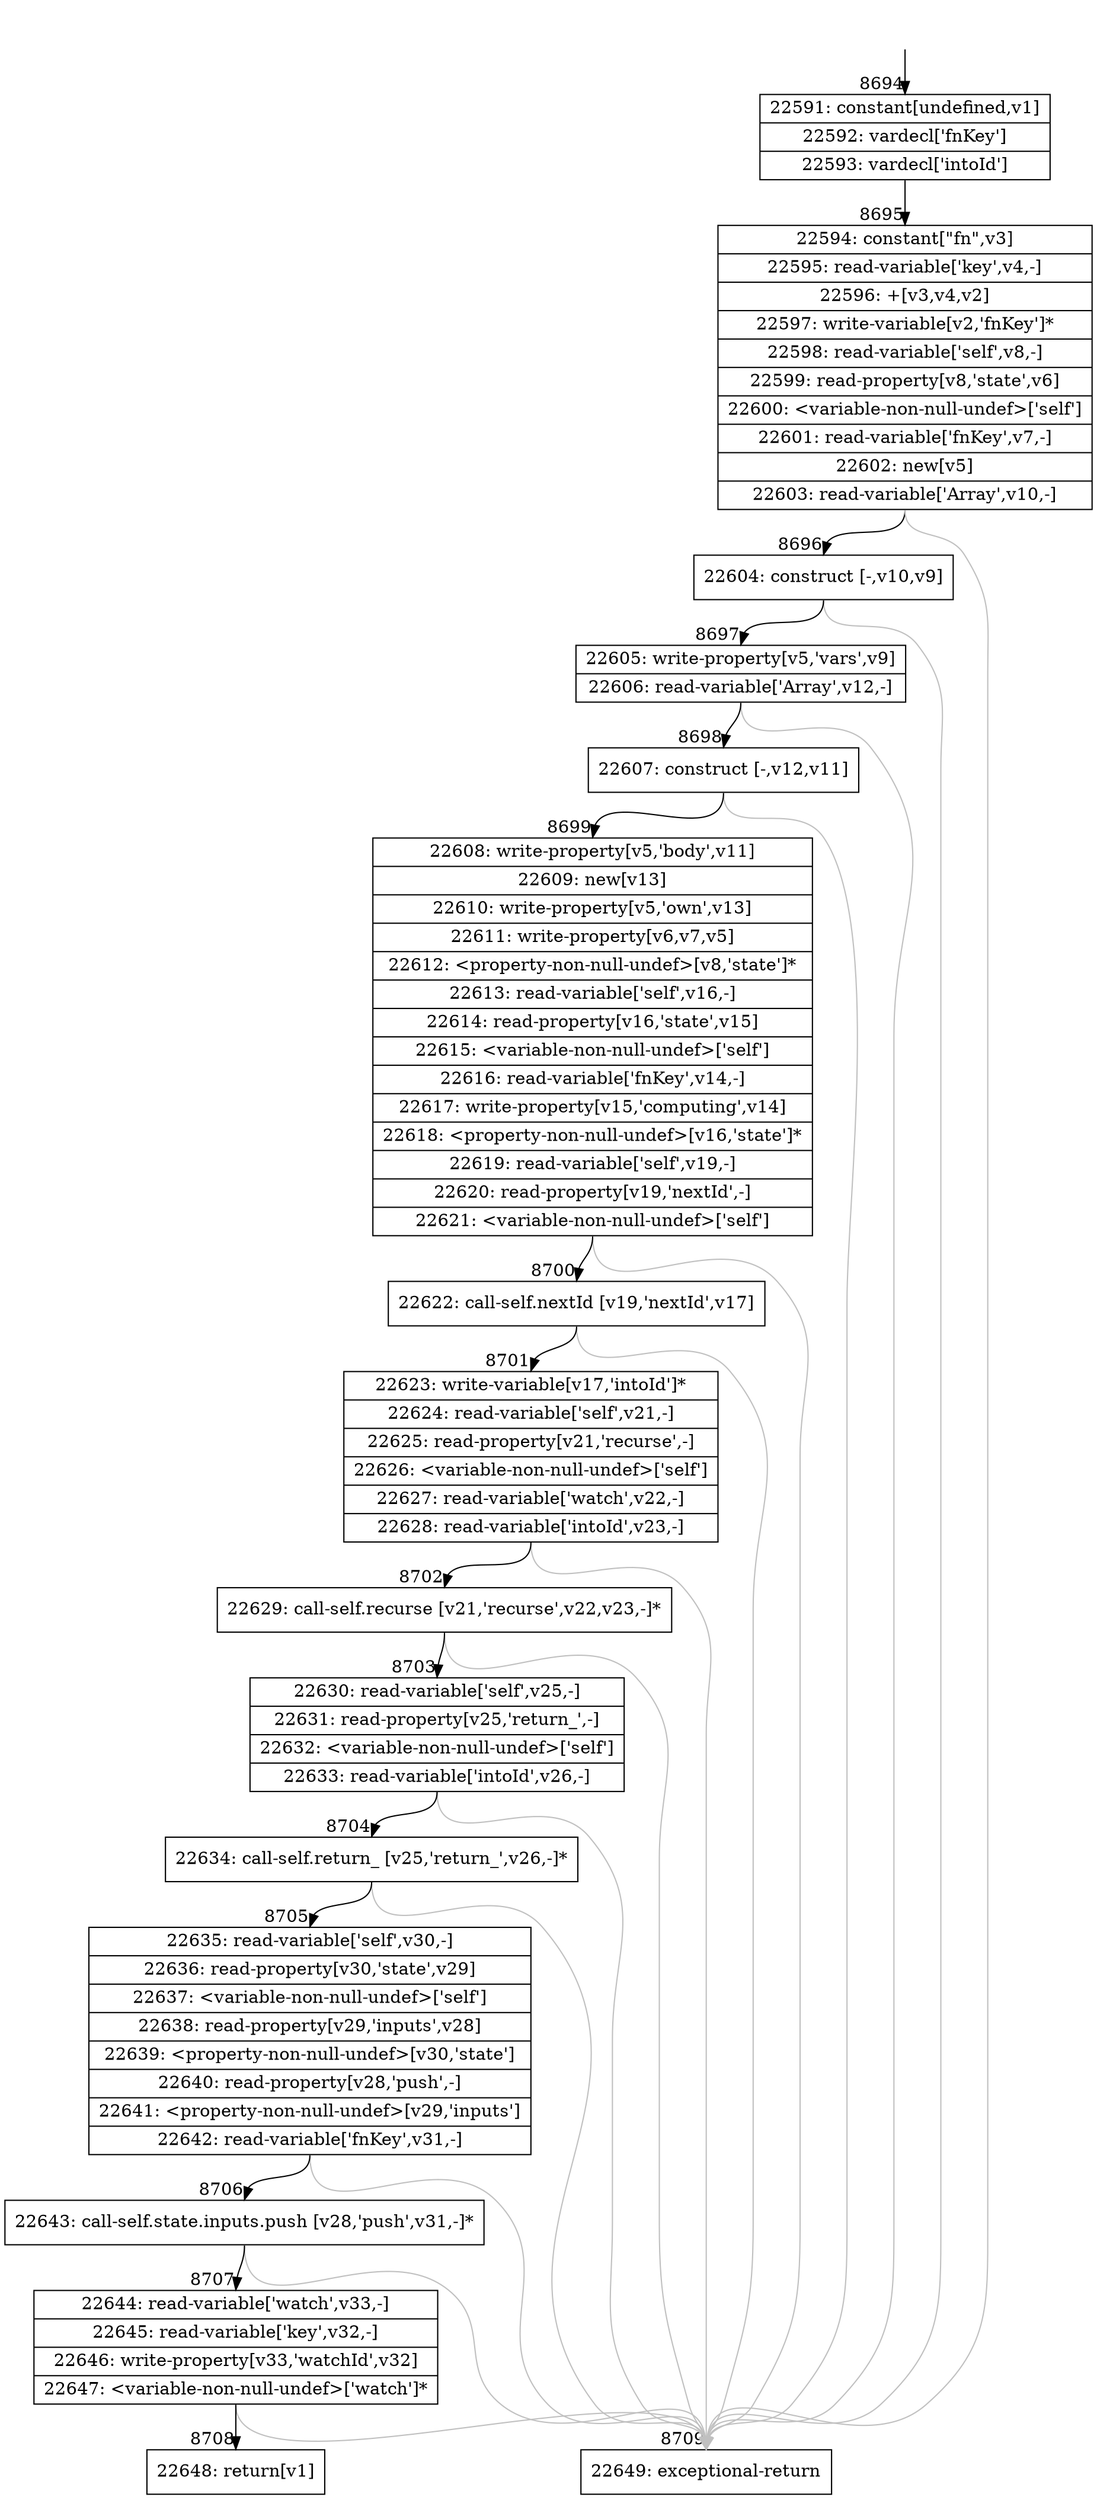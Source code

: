 digraph {
rankdir="TD"
BB_entry639[shape=none,label=""];
BB_entry639 -> BB8694 [tailport=s, headport=n, headlabel="    8694"]
BB8694 [shape=record label="{22591: constant[undefined,v1]|22592: vardecl['fnKey']|22593: vardecl['intoId']}" ] 
BB8694 -> BB8695 [tailport=s, headport=n, headlabel="      8695"]
BB8695 [shape=record label="{22594: constant[\"fn\",v3]|22595: read-variable['key',v4,-]|22596: +[v3,v4,v2]|22597: write-variable[v2,'fnKey']*|22598: read-variable['self',v8,-]|22599: read-property[v8,'state',v6]|22600: \<variable-non-null-undef\>['self']|22601: read-variable['fnKey',v7,-]|22602: new[v5]|22603: read-variable['Array',v10,-]}" ] 
BB8695 -> BB8696 [tailport=s, headport=n, headlabel="      8696"]
BB8695 -> BB8709 [tailport=s, headport=n, color=gray, headlabel="      8709"]
BB8696 [shape=record label="{22604: construct [-,v10,v9]}" ] 
BB8696 -> BB8697 [tailport=s, headport=n, headlabel="      8697"]
BB8696 -> BB8709 [tailport=s, headport=n, color=gray]
BB8697 [shape=record label="{22605: write-property[v5,'vars',v9]|22606: read-variable['Array',v12,-]}" ] 
BB8697 -> BB8698 [tailport=s, headport=n, headlabel="      8698"]
BB8697 -> BB8709 [tailport=s, headport=n, color=gray]
BB8698 [shape=record label="{22607: construct [-,v12,v11]}" ] 
BB8698 -> BB8699 [tailport=s, headport=n, headlabel="      8699"]
BB8698 -> BB8709 [tailport=s, headport=n, color=gray]
BB8699 [shape=record label="{22608: write-property[v5,'body',v11]|22609: new[v13]|22610: write-property[v5,'own',v13]|22611: write-property[v6,v7,v5]|22612: \<property-non-null-undef\>[v8,'state']*|22613: read-variable['self',v16,-]|22614: read-property[v16,'state',v15]|22615: \<variable-non-null-undef\>['self']|22616: read-variable['fnKey',v14,-]|22617: write-property[v15,'computing',v14]|22618: \<property-non-null-undef\>[v16,'state']*|22619: read-variable['self',v19,-]|22620: read-property[v19,'nextId',-]|22621: \<variable-non-null-undef\>['self']}" ] 
BB8699 -> BB8700 [tailport=s, headport=n, headlabel="      8700"]
BB8699 -> BB8709 [tailport=s, headport=n, color=gray]
BB8700 [shape=record label="{22622: call-self.nextId [v19,'nextId',v17]}" ] 
BB8700 -> BB8701 [tailport=s, headport=n, headlabel="      8701"]
BB8700 -> BB8709 [tailport=s, headport=n, color=gray]
BB8701 [shape=record label="{22623: write-variable[v17,'intoId']*|22624: read-variable['self',v21,-]|22625: read-property[v21,'recurse',-]|22626: \<variable-non-null-undef\>['self']|22627: read-variable['watch',v22,-]|22628: read-variable['intoId',v23,-]}" ] 
BB8701 -> BB8702 [tailport=s, headport=n, headlabel="      8702"]
BB8701 -> BB8709 [tailport=s, headport=n, color=gray]
BB8702 [shape=record label="{22629: call-self.recurse [v21,'recurse',v22,v23,-]*}" ] 
BB8702 -> BB8703 [tailport=s, headport=n, headlabel="      8703"]
BB8702 -> BB8709 [tailport=s, headport=n, color=gray]
BB8703 [shape=record label="{22630: read-variable['self',v25,-]|22631: read-property[v25,'return_',-]|22632: \<variable-non-null-undef\>['self']|22633: read-variable['intoId',v26,-]}" ] 
BB8703 -> BB8704 [tailport=s, headport=n, headlabel="      8704"]
BB8703 -> BB8709 [tailport=s, headport=n, color=gray]
BB8704 [shape=record label="{22634: call-self.return_ [v25,'return_',v26,-]*}" ] 
BB8704 -> BB8705 [tailport=s, headport=n, headlabel="      8705"]
BB8704 -> BB8709 [tailport=s, headport=n, color=gray]
BB8705 [shape=record label="{22635: read-variable['self',v30,-]|22636: read-property[v30,'state',v29]|22637: \<variable-non-null-undef\>['self']|22638: read-property[v29,'inputs',v28]|22639: \<property-non-null-undef\>[v30,'state']|22640: read-property[v28,'push',-]|22641: \<property-non-null-undef\>[v29,'inputs']|22642: read-variable['fnKey',v31,-]}" ] 
BB8705 -> BB8706 [tailport=s, headport=n, headlabel="      8706"]
BB8705 -> BB8709 [tailport=s, headport=n, color=gray]
BB8706 [shape=record label="{22643: call-self.state.inputs.push [v28,'push',v31,-]*}" ] 
BB8706 -> BB8707 [tailport=s, headport=n, headlabel="      8707"]
BB8706 -> BB8709 [tailport=s, headport=n, color=gray]
BB8707 [shape=record label="{22644: read-variable['watch',v33,-]|22645: read-variable['key',v32,-]|22646: write-property[v33,'watchId',v32]|22647: \<variable-non-null-undef\>['watch']*}" ] 
BB8707 -> BB8708 [tailport=s, headport=n, headlabel="      8708"]
BB8707 -> BB8709 [tailport=s, headport=n, color=gray]
BB8708 [shape=record label="{22648: return[v1]}" ] 
BB8709 [shape=record label="{22649: exceptional-return}" ] 
//#$~ 13131
}
